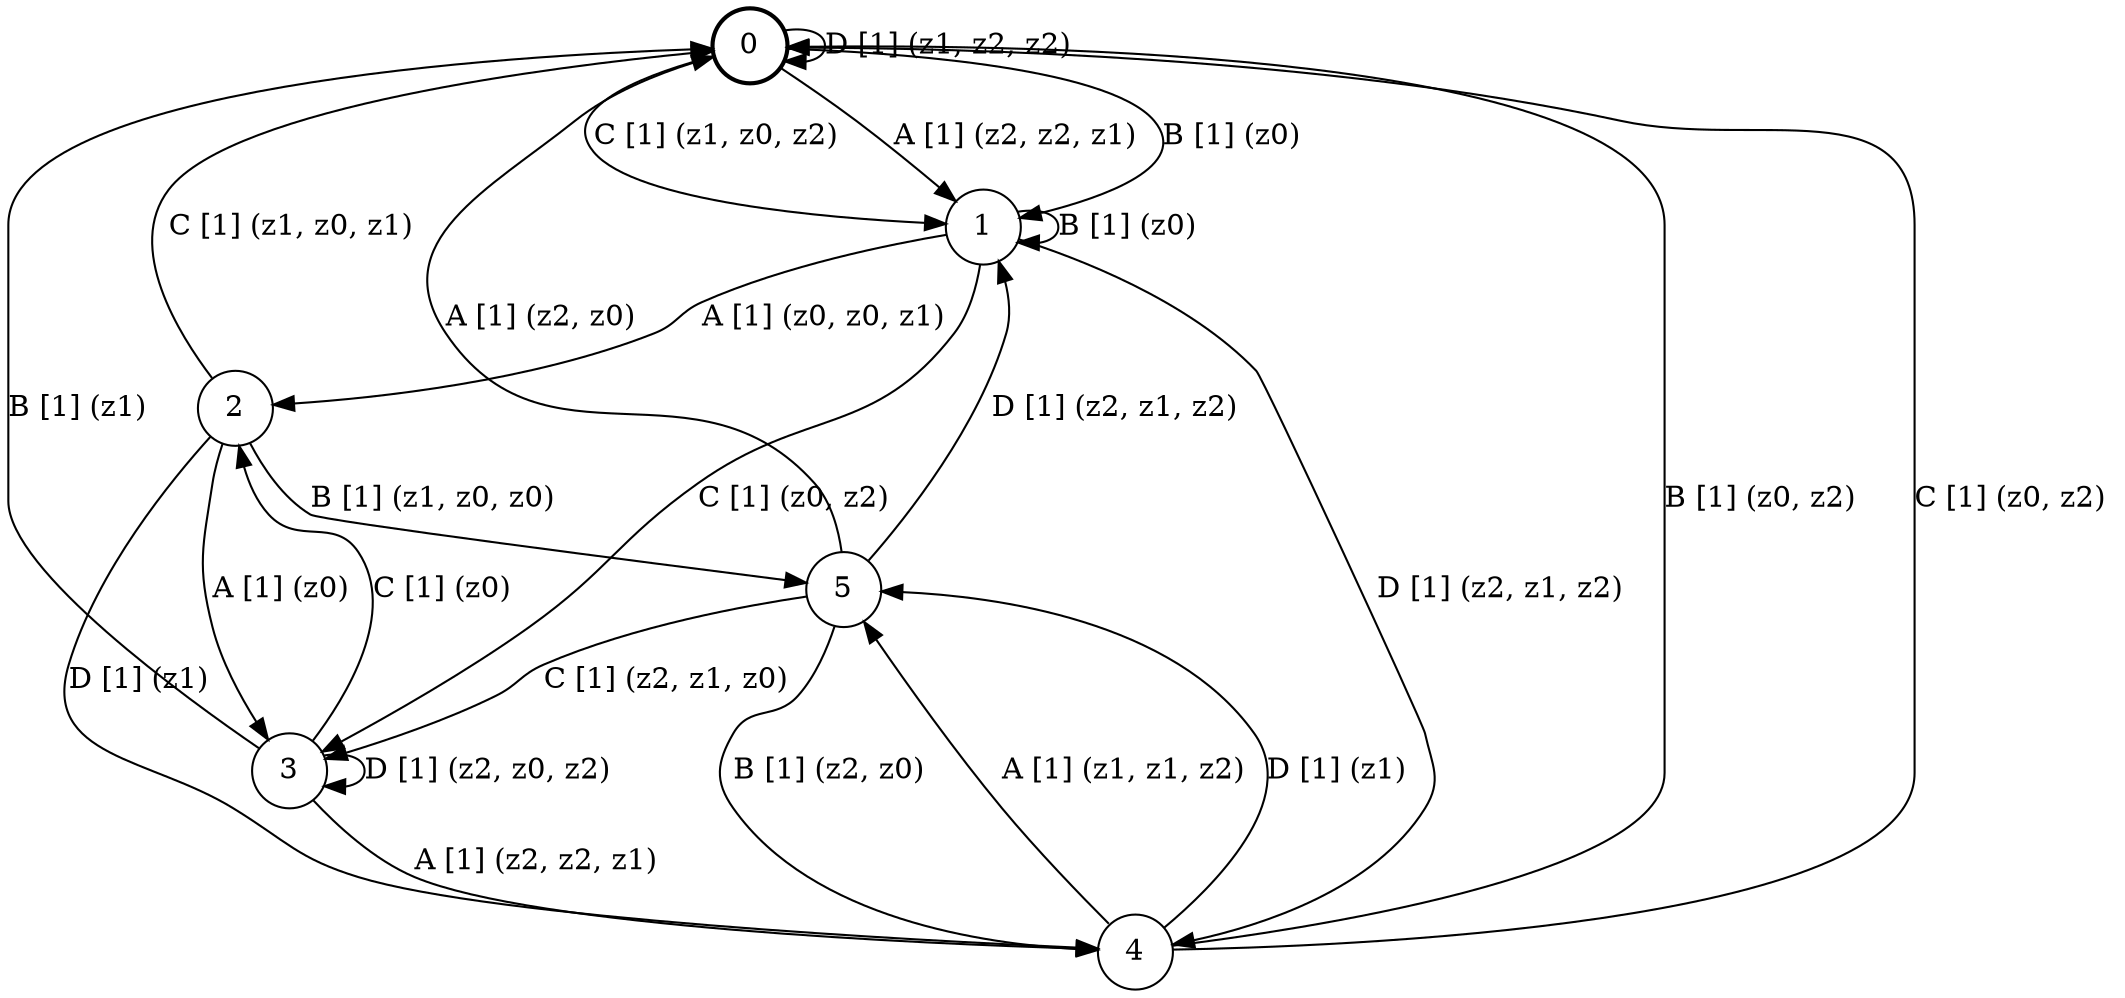 # generated file, don't try to modify
# command: dot -Tpng <filename> > tree.png
digraph Automaton {
    node [shape = circle];
    0 [style = "bold"];
    0 -> 1 [label = "A [1] (z2, z2, z1) "];
    0 -> 1 [label = "B [1] (z0) "];
    0 -> 1 [label = "C [1] (z1, z0, z2) "];
    0 -> 0 [label = "D [1] (z1, z2, z2) "];
    1 -> 2 [label = "A [1] (z0, z0, z1) "];
    1 -> 1 [label = "B [1] (z0) "];
    1 -> 3 [label = "C [1] (z0, z2) "];
    1 -> 4 [label = "D [1] (z2, z1, z2) "];
    2 -> 3 [label = "A [1] (z0) "];
    2 -> 5 [label = "B [1] (z1, z0, z0) "];
    2 -> 0 [label = "C [1] (z1, z0, z1) "];
    2 -> 4 [label = "D [1] (z1) "];
    3 -> 4 [label = "A [1] (z2, z2, z1) "];
    3 -> 0 [label = "B [1] (z1) "];
    3 -> 2 [label = "C [1] (z0) "];
    3 -> 3 [label = "D [1] (z2, z0, z2) "];
    4 -> 5 [label = "A [1] (z1, z1, z2) "];
    4 -> 0 [label = "B [1] (z0, z2) "];
    4 -> 0 [label = "C [1] (z0, z2) "];
    4 -> 5 [label = "D [1] (z1) "];
    5 -> 0 [label = "A [1] (z2, z0) "];
    5 -> 4 [label = "B [1] (z2, z0) "];
    5 -> 3 [label = "C [1] (z2, z1, z0) "];
    5 -> 1 [label = "D [1] (z2, z1, z2) "];
}
